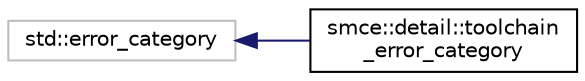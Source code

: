digraph "Graphical Class Hierarchy"
{
 // LATEX_PDF_SIZE
  edge [fontname="Helvetica",fontsize="10",labelfontname="Helvetica",labelfontsize="10"];
  node [fontname="Helvetica",fontsize="10",shape=record];
  rankdir="LR";
  Node3 [label="std::error_category",height=0.2,width=0.4,color="grey75", fillcolor="white", style="filled",tooltip=" "];
  Node3 -> Node0 [dir="back",color="midnightblue",fontsize="10",style="solid",fontname="Helvetica"];
  Node0 [label="smce::detail::toolchain\l_error_category",height=0.2,width=0.4,color="black", fillcolor="white", style="filled",URL="$structsmce_1_1detail_1_1toolchain__error__category.html",tooltip=" "];
}
